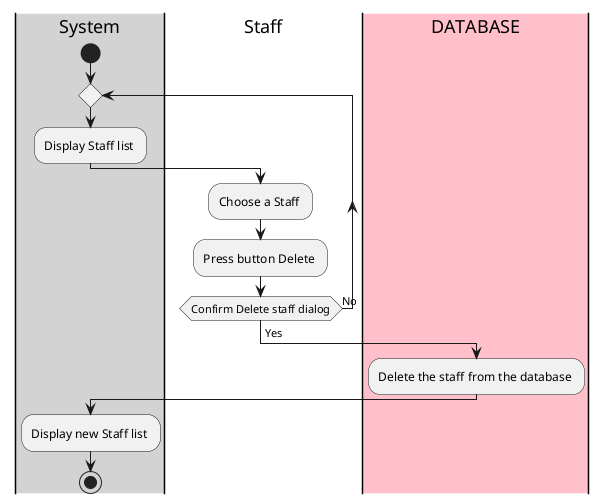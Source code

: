 @startuml

|#lightgray|System|
start
repeat
:Display Staff list ;
|#White|Staff|
:Choose a Staff ;
:Press button Delete ;
repeat while (Confirm Delete staff dialog) is (No) 
-> Yes;
|#pink|DATABASE|
:Delete the staff from the database ; 
|#lightgray|System|
:Display new Staff list ;
stop

@enduml
